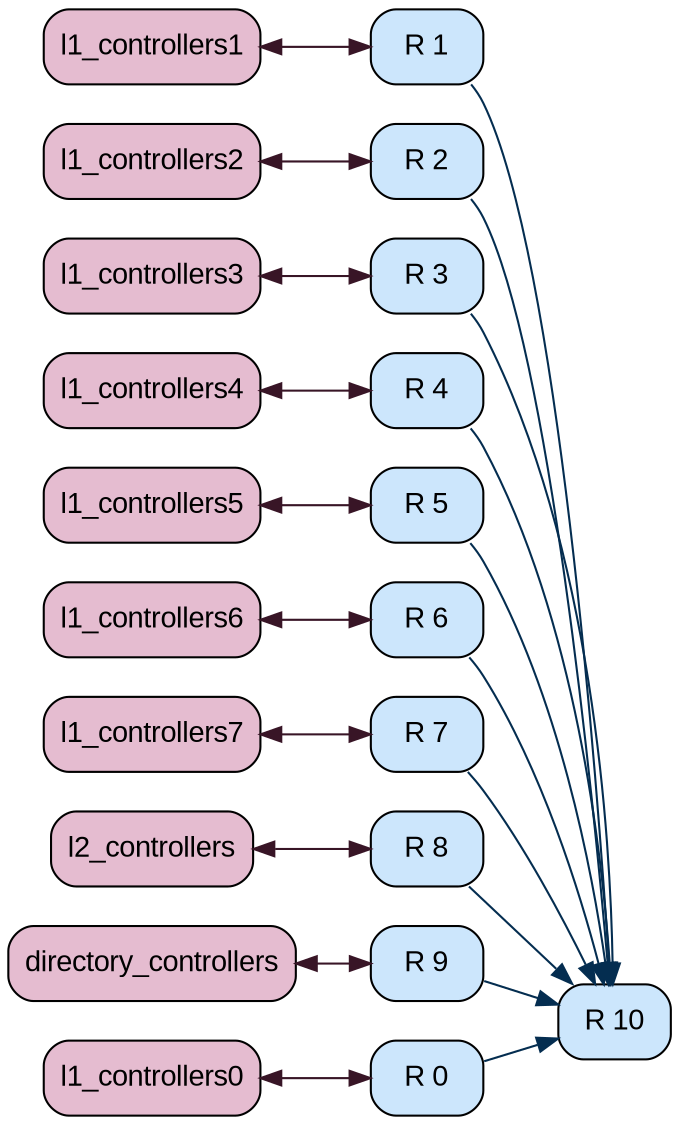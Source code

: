 graph G {
rankdir=LR;
"board.cache_hierarchy.ruby_system.network.routers00" [color="#000000", fillcolor="#cce6fc", fontcolor="#000000", fontname=Arial, fontsize=14, label="R 0", shape=Mrecord, style="rounded, filled"];
"board.cache_hierarchy.ruby_system.network.routers01" [color="#000000", fillcolor="#cce6fc", fontcolor="#000000", fontname=Arial, fontsize=14, label="R 1", shape=Mrecord, style="rounded, filled"];
"board.cache_hierarchy.ruby_system.network.routers02" [color="#000000", fillcolor="#cce6fc", fontcolor="#000000", fontname=Arial, fontsize=14, label="R 2", shape=Mrecord, style="rounded, filled"];
"board.cache_hierarchy.ruby_system.network.routers03" [color="#000000", fillcolor="#cce6fc", fontcolor="#000000", fontname=Arial, fontsize=14, label="R 3", shape=Mrecord, style="rounded, filled"];
"board.cache_hierarchy.ruby_system.network.routers04" [color="#000000", fillcolor="#cce6fc", fontcolor="#000000", fontname=Arial, fontsize=14, label="R 4", shape=Mrecord, style="rounded, filled"];
"board.cache_hierarchy.ruby_system.network.routers05" [color="#000000", fillcolor="#cce6fc", fontcolor="#000000", fontname=Arial, fontsize=14, label="R 5", shape=Mrecord, style="rounded, filled"];
"board.cache_hierarchy.ruby_system.network.routers06" [color="#000000", fillcolor="#cce6fc", fontcolor="#000000", fontname=Arial, fontsize=14, label="R 6", shape=Mrecord, style="rounded, filled"];
"board.cache_hierarchy.ruby_system.network.routers07" [color="#000000", fillcolor="#cce6fc", fontcolor="#000000", fontname=Arial, fontsize=14, label="R 7", shape=Mrecord, style="rounded, filled"];
"board.cache_hierarchy.ruby_system.network.routers08" [color="#000000", fillcolor="#cce6fc", fontcolor="#000000", fontname=Arial, fontsize=14, label="R 8", shape=Mrecord, style="rounded, filled"];
"board.cache_hierarchy.ruby_system.network.routers09" [color="#000000", fillcolor="#cce6fc", fontcolor="#000000", fontname=Arial, fontsize=14, label="R 9", shape=Mrecord, style="rounded, filled"];
"board.cache_hierarchy.ruby_system.network.routers10" [color="#000000", fillcolor="#cce6fc", fontcolor="#000000", fontname=Arial, fontsize=14, label="R 10", shape=Mrecord, style="rounded, filled"];
"board.cache_hierarchy.ruby_system.network.routers00" -- "board.cache_hierarchy.ruby_system.network.routers10"  [color="#042d50", dir=forward, weight=0.5];
"board.cache_hierarchy.ruby_system.network.routers01" -- "board.cache_hierarchy.ruby_system.network.routers10"  [color="#042d50", dir=forward, weight=0.5];
"board.cache_hierarchy.ruby_system.network.routers02" -- "board.cache_hierarchy.ruby_system.network.routers10"  [color="#042d50", dir=forward, weight=0.5];
"board.cache_hierarchy.ruby_system.network.routers03" -- "board.cache_hierarchy.ruby_system.network.routers10"  [color="#042d50", dir=forward, weight=0.5];
"board.cache_hierarchy.ruby_system.network.routers04" -- "board.cache_hierarchy.ruby_system.network.routers10"  [color="#042d50", dir=forward, weight=0.5];
"board.cache_hierarchy.ruby_system.network.routers05" -- "board.cache_hierarchy.ruby_system.network.routers10"  [color="#042d50", dir=forward, weight=0.5];
"board.cache_hierarchy.ruby_system.network.routers06" -- "board.cache_hierarchy.ruby_system.network.routers10"  [color="#042d50", dir=forward, weight=0.5];
"board.cache_hierarchy.ruby_system.network.routers07" -- "board.cache_hierarchy.ruby_system.network.routers10"  [color="#042d50", dir=forward, weight=0.5];
"board.cache_hierarchy.ruby_system.network.routers08" -- "board.cache_hierarchy.ruby_system.network.routers10"  [color="#042d50", dir=forward, weight=0.5];
"board.cache_hierarchy.ruby_system.network.routers09" -- "board.cache_hierarchy.ruby_system.network.routers10"  [color="#042d50", dir=forward, weight=0.5];
"board.cache_hierarchy.ruby_system.l1_controllers0" [color="#000000", fillcolor="#e5bcd0", fontcolor="#000000", fontname=Arial, fontsize=14, label=l1_controllers0, shape=Mrecord, style="rounded, filled"];
"board.cache_hierarchy.ruby_system.l1_controllers0" -- "board.cache_hierarchy.ruby_system.network.routers00"  [color="#381526", dir=both, weight=1.0];
"board.cache_hierarchy.ruby_system.l1_controllers1" [color="#000000", fillcolor="#e5bcd0", fontcolor="#000000", fontname=Arial, fontsize=14, label=l1_controllers1, shape=Mrecord, style="rounded, filled"];
"board.cache_hierarchy.ruby_system.l1_controllers1" -- "board.cache_hierarchy.ruby_system.network.routers01"  [color="#381526", dir=both, weight=1.0];
"board.cache_hierarchy.ruby_system.l1_controllers2" [color="#000000", fillcolor="#e5bcd0", fontcolor="#000000", fontname=Arial, fontsize=14, label=l1_controllers2, shape=Mrecord, style="rounded, filled"];
"board.cache_hierarchy.ruby_system.l1_controllers2" -- "board.cache_hierarchy.ruby_system.network.routers02"  [color="#381526", dir=both, weight=1.0];
"board.cache_hierarchy.ruby_system.l1_controllers3" [color="#000000", fillcolor="#e5bcd0", fontcolor="#000000", fontname=Arial, fontsize=14, label=l1_controllers3, shape=Mrecord, style="rounded, filled"];
"board.cache_hierarchy.ruby_system.l1_controllers3" -- "board.cache_hierarchy.ruby_system.network.routers03"  [color="#381526", dir=both, weight=1.0];
"board.cache_hierarchy.ruby_system.l1_controllers4" [color="#000000", fillcolor="#e5bcd0", fontcolor="#000000", fontname=Arial, fontsize=14, label=l1_controllers4, shape=Mrecord, style="rounded, filled"];
"board.cache_hierarchy.ruby_system.l1_controllers4" -- "board.cache_hierarchy.ruby_system.network.routers04"  [color="#381526", dir=both, weight=1.0];
"board.cache_hierarchy.ruby_system.l1_controllers5" [color="#000000", fillcolor="#e5bcd0", fontcolor="#000000", fontname=Arial, fontsize=14, label=l1_controllers5, shape=Mrecord, style="rounded, filled"];
"board.cache_hierarchy.ruby_system.l1_controllers5" -- "board.cache_hierarchy.ruby_system.network.routers05"  [color="#381526", dir=both, weight=1.0];
"board.cache_hierarchy.ruby_system.l1_controllers6" [color="#000000", fillcolor="#e5bcd0", fontcolor="#000000", fontname=Arial, fontsize=14, label=l1_controllers6, shape=Mrecord, style="rounded, filled"];
"board.cache_hierarchy.ruby_system.l1_controllers6" -- "board.cache_hierarchy.ruby_system.network.routers06"  [color="#381526", dir=both, weight=1.0];
"board.cache_hierarchy.ruby_system.l1_controllers7" [color="#000000", fillcolor="#e5bcd0", fontcolor="#000000", fontname=Arial, fontsize=14, label=l1_controllers7, shape=Mrecord, style="rounded, filled"];
"board.cache_hierarchy.ruby_system.l1_controllers7" -- "board.cache_hierarchy.ruby_system.network.routers07"  [color="#381526", dir=both, weight=1.0];
"board.cache_hierarchy.ruby_system.l2_controllers" [color="#000000", fillcolor="#e5bcd0", fontcolor="#000000", fontname=Arial, fontsize=14, label=l2_controllers, shape=Mrecord, style="rounded, filled"];
"board.cache_hierarchy.ruby_system.l2_controllers" -- "board.cache_hierarchy.ruby_system.network.routers08"  [color="#381526", dir=both, weight=1.0];
"board.cache_hierarchy.ruby_system.directory_controllers" [color="#000000", fillcolor="#e5bcd0", fontcolor="#000000", fontname=Arial, fontsize=14, label=directory_controllers, shape=Mrecord, style="rounded, filled"];
"board.cache_hierarchy.ruby_system.directory_controllers" -- "board.cache_hierarchy.ruby_system.network.routers09"  [color="#381526", dir=both, weight=1.0];
}
